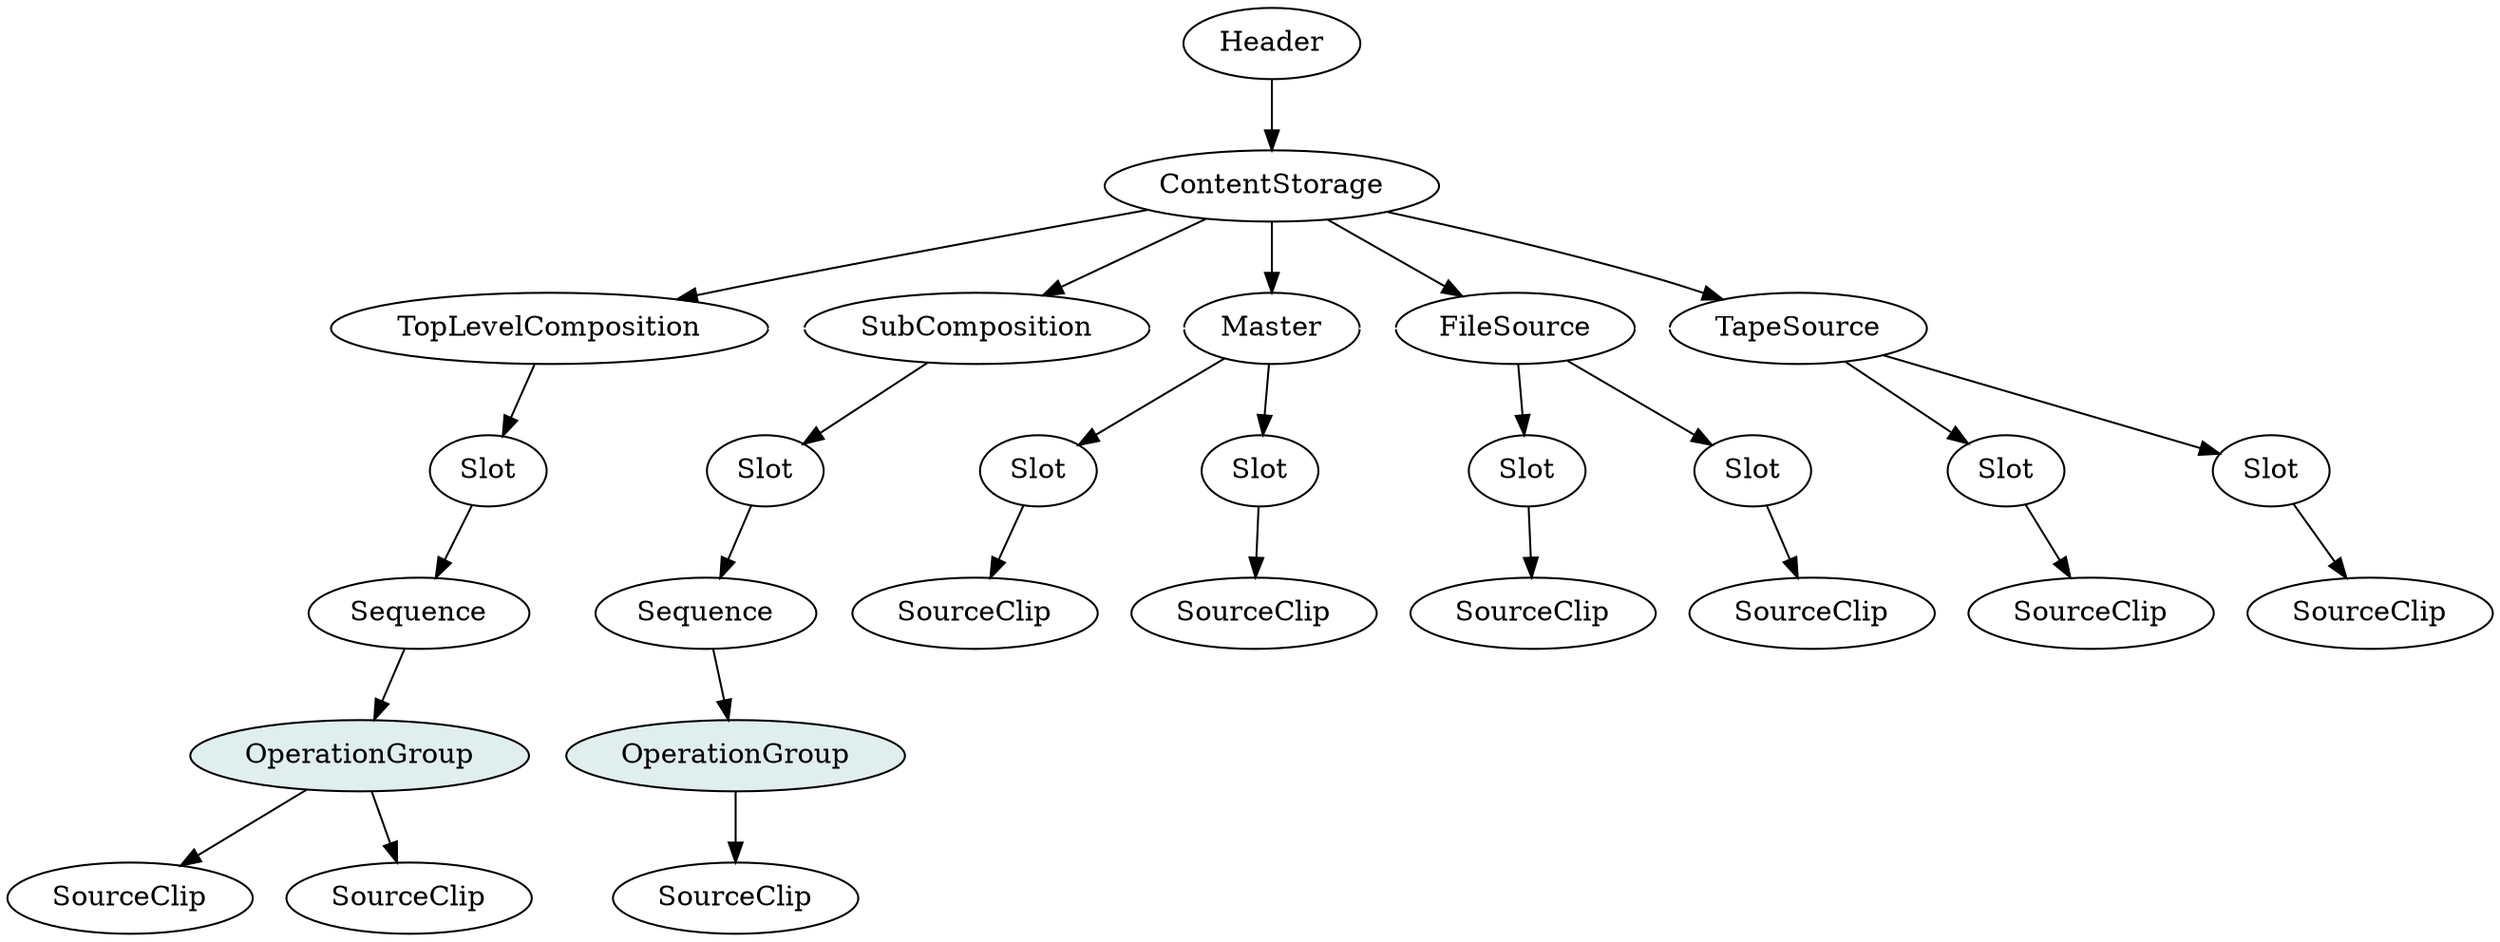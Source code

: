 digraph G {

# Basic containment graph

Header -> ContentStorage
ContentStorage -> TopLevelComposition
ContentStorage -> SubComposition
ContentStorage -> Master
ContentStorage -> FileSource
ContentStorage -> TapeSource

# Cluster the mobs so that they appear in a single horizontal line and
# add (invisible) edges to cause them to be ordered left to right as
# desired.
subgraph cluster_mobs {
  color=white

  {rank=same
  TopLevelComposition
  SubComposition
  Master
  FileSource
  TapeSource}

  TopLevelComposition->SubComposition->Master->FileSource->TapeSource [color=white]
}

# Label nodes to normalize naming.
Slot_1 [label=Slot]
Slot_2 [label=Slot]
Slot_4 [label=Slot]
Slot_5 [label=Slot]
Slot_6 [label=Slot]
Slot_7 [label=Slot]
Slot_8 [label=Slot]
Slot_9 [label=Slot]

SourceClip_1 [label=SourceClip]
SourceClip_2 [label=SourceClip]
SourceClip_3 [label=SourceClip]
SourceClip_5 [label=SourceClip]
SourceClip_6 [label=SourceClip]
SourceClip_7 [label=SourceClip]
SourceClip_8 [label=SourceClip]
SourceClip_9 [label=SourceClip]
SourceClip_10 [label=SourceClip]

SubOperationGroup [label=OperationGroup]
SubSequence [label=Sequence]

TopLevelComposition -> Slot_1
SubComposition -> Slot_2
Master -> Slot_4
Master -> Slot_5
FileSource -> Slot_6
FileSource -> Slot_7
TapeSource -> Slot_8
TapeSource -> Slot_9

Slot_1 -> Sequence
Sequence -> OperationGroup
OperationGroup -> SourceClip_2
OperationGroup -> SourceClip_1

Slot_2 -> SubSequence
SubSequence -> SubOperationGroup
SubOperationGroup -> SourceClip_3

Slot_4 -> SourceClip_5
Slot_5 -> SourceClip_6
Slot_6 -> SourceClip_7
Slot_7 -> SourceClip_8
Slot_8 -> SourceClip_9
Slot_9 -> SourceClip_10

OperationGroup [style="filled" fillcolor=azure2]
SubOperationGroup [style="filled" fillcolor=azure2]

}